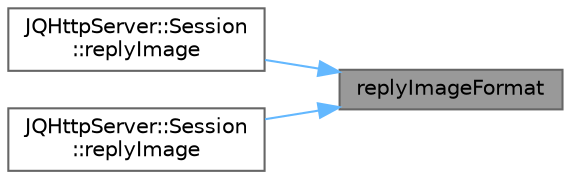 digraph "replyImageFormat"
{
 // LATEX_PDF_SIZE
  bgcolor="transparent";
  edge [fontname=Helvetica,fontsize=10,labelfontname=Helvetica,labelfontsize=10];
  node [fontname=Helvetica,fontsize=10,shape=box,height=0.2,width=0.4];
  rankdir="RL";
  Node1 [id="Node000001",label="replyImageFormat",height=0.2,width=0.4,color="gray40", fillcolor="grey60", style="filled", fontcolor="black",tooltip=" "];
  Node1 -> Node2 [id="edge1_Node000001_Node000002",dir="back",color="steelblue1",style="solid",tooltip=" "];
  Node2 [id="Node000002",label="JQHttpServer::Session\l::replyImage",height=0.2,width=0.4,color="grey40", fillcolor="white", style="filled",URL="$class_j_q_http_server_1_1_session.html#ae93d9fd5af56459b3d84299d2580b993",tooltip="回复图像。"];
  Node1 -> Node3 [id="edge2_Node000001_Node000003",dir="back",color="steelblue1",style="solid",tooltip=" "];
  Node3 [id="Node000003",label="JQHttpServer::Session\l::replyImage",height=0.2,width=0.4,color="grey40", fillcolor="white", style="filled",URL="$class_j_q_http_server_1_1_session.html#a197ba039010659b88ffce2f61a1d8f1d",tooltip="回复图像。"];
}
